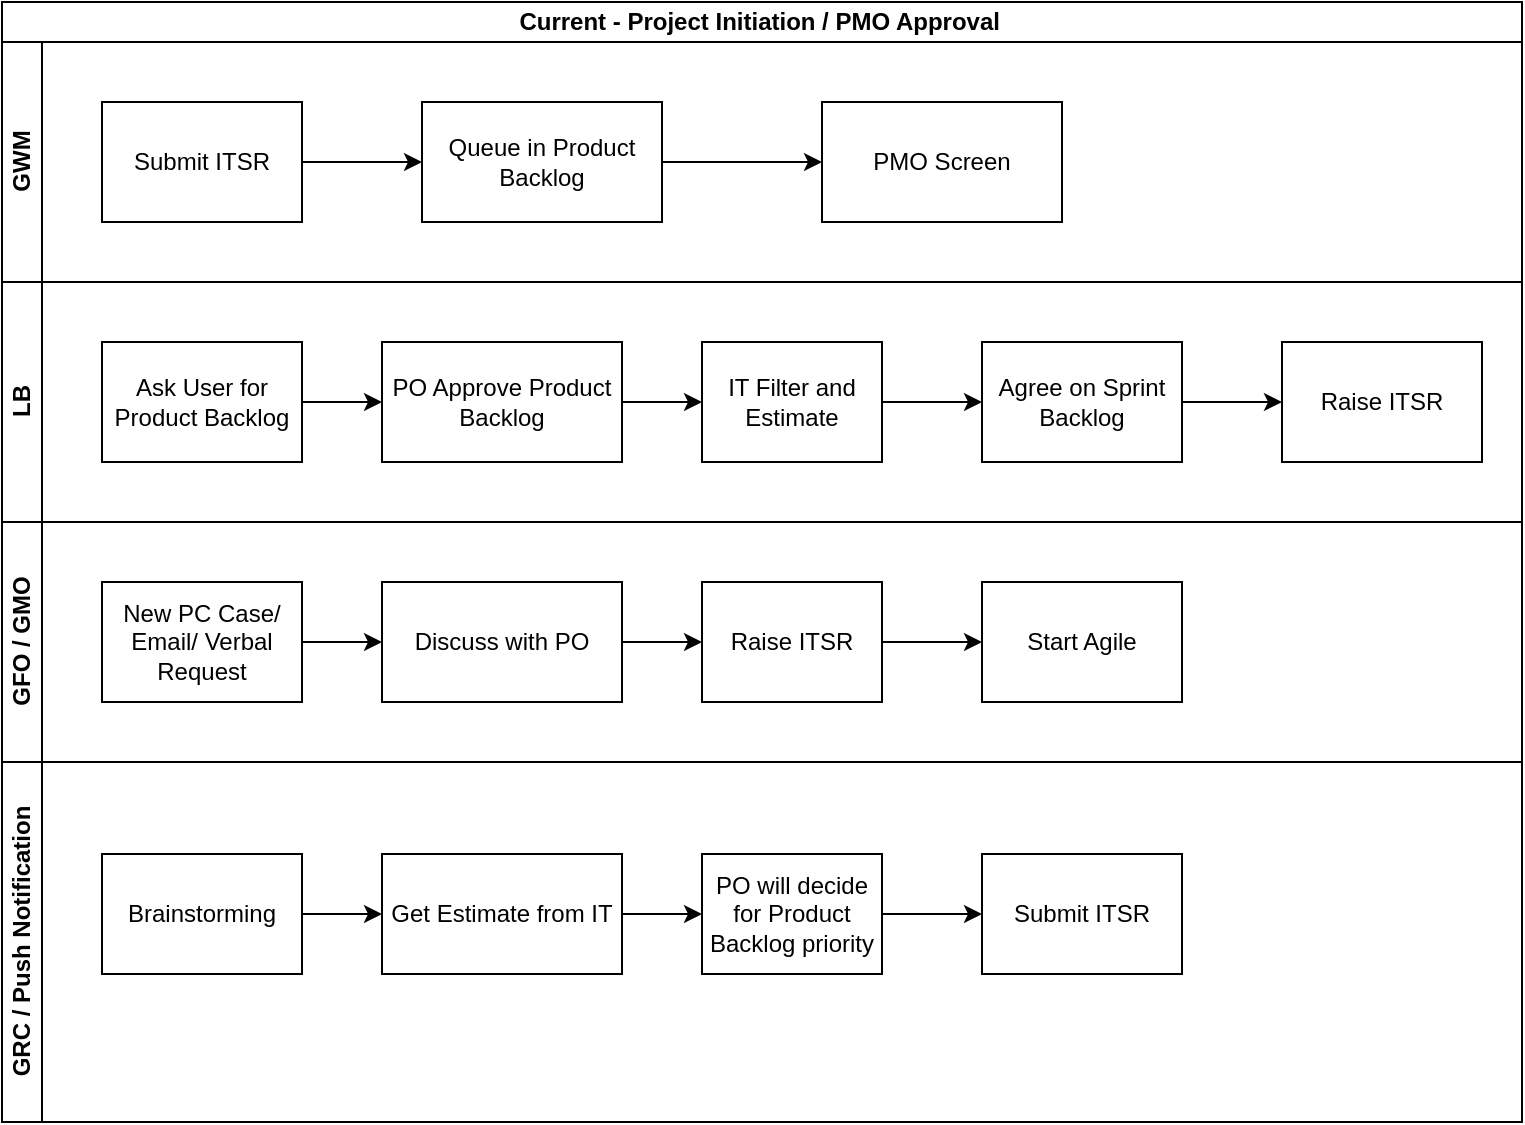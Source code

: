 <mxfile version="12.3.3" type="github" pages="1">
  <diagram id="tEUZ7eTgIlQmSOjJ-7Xw" name="Page-1">
    <mxGraphModel dx="1026" dy="492" grid="1" gridSize="10" guides="1" tooltips="1" connect="1" arrows="1" fold="1" page="1" pageScale="1" pageWidth="827" pageHeight="1169" math="0" shadow="0">
      <root>
        <mxCell id="0"/>
        <mxCell id="1" parent="0"/>
        <mxCell id="F_5JLeAmHHanwswDPZu3-1" value="Current - Project Initiation / PMO Approval&amp;nbsp;" style="swimlane;html=1;childLayout=stackLayout;resizeParent=1;resizeParentMax=0;horizontal=1;startSize=20;horizontalStack=0;" vertex="1" parent="1">
          <mxGeometry x="30" y="100" width="760" height="560" as="geometry"/>
        </mxCell>
        <mxCell id="F_5JLeAmHHanwswDPZu3-2" value="GWM" style="swimlane;html=1;startSize=20;horizontal=0;" vertex="1" parent="F_5JLeAmHHanwswDPZu3-1">
          <mxGeometry y="20" width="760" height="120" as="geometry"/>
        </mxCell>
        <mxCell id="F_5JLeAmHHanwswDPZu3-8" value="" style="edgeStyle=orthogonalEdgeStyle;rounded=0;orthogonalLoop=1;jettySize=auto;html=1;" edge="1" parent="F_5JLeAmHHanwswDPZu3-2" source="F_5JLeAmHHanwswDPZu3-6" target="F_5JLeAmHHanwswDPZu3-7">
          <mxGeometry relative="1" as="geometry"/>
        </mxCell>
        <mxCell id="F_5JLeAmHHanwswDPZu3-6" value="Submit ITSR" style="rounded=0;whiteSpace=wrap;html=1;" vertex="1" parent="F_5JLeAmHHanwswDPZu3-2">
          <mxGeometry x="50" y="30" width="100" height="60" as="geometry"/>
        </mxCell>
        <mxCell id="F_5JLeAmHHanwswDPZu3-11" value="" style="edgeStyle=orthogonalEdgeStyle;rounded=0;orthogonalLoop=1;jettySize=auto;html=1;" edge="1" parent="F_5JLeAmHHanwswDPZu3-2" source="F_5JLeAmHHanwswDPZu3-7" target="F_5JLeAmHHanwswDPZu3-10">
          <mxGeometry relative="1" as="geometry"/>
        </mxCell>
        <mxCell id="F_5JLeAmHHanwswDPZu3-7" value="Queue in Product Backlog" style="rounded=0;whiteSpace=wrap;html=1;" vertex="1" parent="F_5JLeAmHHanwswDPZu3-2">
          <mxGeometry x="210" y="30" width="120" height="60" as="geometry"/>
        </mxCell>
        <mxCell id="F_5JLeAmHHanwswDPZu3-10" value="PMO Screen" style="rounded=0;whiteSpace=wrap;html=1;" vertex="1" parent="F_5JLeAmHHanwswDPZu3-2">
          <mxGeometry x="410" y="30" width="120" height="60" as="geometry"/>
        </mxCell>
        <mxCell id="F_5JLeAmHHanwswDPZu3-3" value="LB" style="swimlane;html=1;startSize=20;horizontal=0;" vertex="1" parent="F_5JLeAmHHanwswDPZu3-1">
          <mxGeometry y="140" width="760" height="120" as="geometry"/>
        </mxCell>
        <mxCell id="F_5JLeAmHHanwswDPZu3-15" value="" style="edgeStyle=orthogonalEdgeStyle;rounded=0;orthogonalLoop=1;jettySize=auto;html=1;" edge="1" parent="F_5JLeAmHHanwswDPZu3-3" source="F_5JLeAmHHanwswDPZu3-12" target="F_5JLeAmHHanwswDPZu3-13">
          <mxGeometry relative="1" as="geometry"/>
        </mxCell>
        <mxCell id="F_5JLeAmHHanwswDPZu3-12" value="Ask User for Product Backlog" style="rounded=0;whiteSpace=wrap;html=1;" vertex="1" parent="F_5JLeAmHHanwswDPZu3-3">
          <mxGeometry x="50" y="30" width="100" height="60" as="geometry"/>
        </mxCell>
        <mxCell id="F_5JLeAmHHanwswDPZu3-16" value="" style="edgeStyle=orthogonalEdgeStyle;rounded=0;orthogonalLoop=1;jettySize=auto;html=1;" edge="1" parent="F_5JLeAmHHanwswDPZu3-3" source="F_5JLeAmHHanwswDPZu3-13" target="F_5JLeAmHHanwswDPZu3-14">
          <mxGeometry relative="1" as="geometry"/>
        </mxCell>
        <mxCell id="F_5JLeAmHHanwswDPZu3-13" value="PO Approve Product Backlog" style="rounded=0;whiteSpace=wrap;html=1;" vertex="1" parent="F_5JLeAmHHanwswDPZu3-3">
          <mxGeometry x="190" y="30" width="120" height="60" as="geometry"/>
        </mxCell>
        <mxCell id="F_5JLeAmHHanwswDPZu3-18" value="" style="edgeStyle=orthogonalEdgeStyle;rounded=0;orthogonalLoop=1;jettySize=auto;html=1;" edge="1" parent="F_5JLeAmHHanwswDPZu3-3" source="F_5JLeAmHHanwswDPZu3-14" target="F_5JLeAmHHanwswDPZu3-17">
          <mxGeometry relative="1" as="geometry"/>
        </mxCell>
        <mxCell id="F_5JLeAmHHanwswDPZu3-14" value="IT Filter and Estimate" style="rounded=0;whiteSpace=wrap;html=1;" vertex="1" parent="F_5JLeAmHHanwswDPZu3-3">
          <mxGeometry x="350" y="30" width="90" height="60" as="geometry"/>
        </mxCell>
        <mxCell id="F_5JLeAmHHanwswDPZu3-20" value="" style="edgeStyle=orthogonalEdgeStyle;rounded=0;orthogonalLoop=1;jettySize=auto;html=1;" edge="1" parent="F_5JLeAmHHanwswDPZu3-3" source="F_5JLeAmHHanwswDPZu3-17" target="F_5JLeAmHHanwswDPZu3-19">
          <mxGeometry relative="1" as="geometry"/>
        </mxCell>
        <mxCell id="F_5JLeAmHHanwswDPZu3-17" value="Agree on Sprint Backlog" style="rounded=0;whiteSpace=wrap;html=1;" vertex="1" parent="F_5JLeAmHHanwswDPZu3-3">
          <mxGeometry x="490" y="30" width="100" height="60" as="geometry"/>
        </mxCell>
        <mxCell id="F_5JLeAmHHanwswDPZu3-19" value="Raise ITSR" style="rounded=0;whiteSpace=wrap;html=1;" vertex="1" parent="F_5JLeAmHHanwswDPZu3-3">
          <mxGeometry x="640" y="30" width="100" height="60" as="geometry"/>
        </mxCell>
        <mxCell id="F_5JLeAmHHanwswDPZu3-4" value="GFO / GMO" style="swimlane;html=1;startSize=20;horizontal=0;" vertex="1" parent="F_5JLeAmHHanwswDPZu3-1">
          <mxGeometry y="260" width="760" height="120" as="geometry"/>
        </mxCell>
        <mxCell id="F_5JLeAmHHanwswDPZu3-25" value="" style="edgeStyle=orthogonalEdgeStyle;rounded=0;orthogonalLoop=1;jettySize=auto;html=1;" edge="1" parent="F_5JLeAmHHanwswDPZu3-4" source="F_5JLeAmHHanwswDPZu3-21" target="F_5JLeAmHHanwswDPZu3-22">
          <mxGeometry relative="1" as="geometry"/>
        </mxCell>
        <mxCell id="F_5JLeAmHHanwswDPZu3-21" value="New PC Case/ Email/ Verbal Request" style="rounded=0;whiteSpace=wrap;html=1;" vertex="1" parent="F_5JLeAmHHanwswDPZu3-4">
          <mxGeometry x="50" y="30" width="100" height="60" as="geometry"/>
        </mxCell>
        <mxCell id="F_5JLeAmHHanwswDPZu3-26" value="" style="edgeStyle=orthogonalEdgeStyle;rounded=0;orthogonalLoop=1;jettySize=auto;html=1;" edge="1" parent="F_5JLeAmHHanwswDPZu3-4" source="F_5JLeAmHHanwswDPZu3-22" target="F_5JLeAmHHanwswDPZu3-23">
          <mxGeometry relative="1" as="geometry"/>
        </mxCell>
        <mxCell id="F_5JLeAmHHanwswDPZu3-22" value="Discuss with PO" style="rounded=0;whiteSpace=wrap;html=1;" vertex="1" parent="F_5JLeAmHHanwswDPZu3-4">
          <mxGeometry x="190" y="30" width="120" height="60" as="geometry"/>
        </mxCell>
        <mxCell id="F_5JLeAmHHanwswDPZu3-27" value="" style="edgeStyle=orthogonalEdgeStyle;rounded=0;orthogonalLoop=1;jettySize=auto;html=1;" edge="1" parent="F_5JLeAmHHanwswDPZu3-4" source="F_5JLeAmHHanwswDPZu3-23" target="F_5JLeAmHHanwswDPZu3-24">
          <mxGeometry relative="1" as="geometry"/>
        </mxCell>
        <mxCell id="F_5JLeAmHHanwswDPZu3-23" value="Raise ITSR" style="rounded=0;whiteSpace=wrap;html=1;" vertex="1" parent="F_5JLeAmHHanwswDPZu3-4">
          <mxGeometry x="350" y="30" width="90" height="60" as="geometry"/>
        </mxCell>
        <mxCell id="F_5JLeAmHHanwswDPZu3-24" value="Start Agile" style="rounded=0;whiteSpace=wrap;html=1;" vertex="1" parent="F_5JLeAmHHanwswDPZu3-4">
          <mxGeometry x="490" y="30" width="100" height="60" as="geometry"/>
        </mxCell>
        <mxCell id="F_5JLeAmHHanwswDPZu3-9" value="GRC / Push Notification" style="swimlane;html=1;startSize=20;horizontal=0;" vertex="1" parent="F_5JLeAmHHanwswDPZu3-1">
          <mxGeometry y="380" width="760" height="180" as="geometry"/>
        </mxCell>
        <mxCell id="F_5JLeAmHHanwswDPZu3-32" value="" style="edgeStyle=orthogonalEdgeStyle;rounded=0;orthogonalLoop=1;jettySize=auto;html=1;" edge="1" parent="F_5JLeAmHHanwswDPZu3-9" source="F_5JLeAmHHanwswDPZu3-28" target="F_5JLeAmHHanwswDPZu3-29">
          <mxGeometry relative="1" as="geometry"/>
        </mxCell>
        <mxCell id="F_5JLeAmHHanwswDPZu3-28" value="Brainstorming" style="rounded=0;whiteSpace=wrap;html=1;" vertex="1" parent="F_5JLeAmHHanwswDPZu3-9">
          <mxGeometry x="50" y="46" width="100" height="60" as="geometry"/>
        </mxCell>
        <mxCell id="F_5JLeAmHHanwswDPZu3-33" value="" style="edgeStyle=orthogonalEdgeStyle;rounded=0;orthogonalLoop=1;jettySize=auto;html=1;" edge="1" parent="F_5JLeAmHHanwswDPZu3-9" source="F_5JLeAmHHanwswDPZu3-29" target="F_5JLeAmHHanwswDPZu3-30">
          <mxGeometry relative="1" as="geometry"/>
        </mxCell>
        <mxCell id="F_5JLeAmHHanwswDPZu3-29" value="Get Estimate from IT" style="rounded=0;whiteSpace=wrap;html=1;" vertex="1" parent="F_5JLeAmHHanwswDPZu3-9">
          <mxGeometry x="190" y="46" width="120" height="60" as="geometry"/>
        </mxCell>
        <mxCell id="F_5JLeAmHHanwswDPZu3-34" value="" style="edgeStyle=orthogonalEdgeStyle;rounded=0;orthogonalLoop=1;jettySize=auto;html=1;" edge="1" parent="F_5JLeAmHHanwswDPZu3-9" source="F_5JLeAmHHanwswDPZu3-30" target="F_5JLeAmHHanwswDPZu3-31">
          <mxGeometry relative="1" as="geometry"/>
        </mxCell>
        <mxCell id="F_5JLeAmHHanwswDPZu3-30" value="PO will decide for Product Backlog priority" style="rounded=0;whiteSpace=wrap;html=1;" vertex="1" parent="F_5JLeAmHHanwswDPZu3-9">
          <mxGeometry x="350" y="46" width="90" height="60" as="geometry"/>
        </mxCell>
        <mxCell id="F_5JLeAmHHanwswDPZu3-31" value="Submit ITSR" style="rounded=0;whiteSpace=wrap;html=1;" vertex="1" parent="F_5JLeAmHHanwswDPZu3-9">
          <mxGeometry x="490" y="46" width="100" height="60" as="geometry"/>
        </mxCell>
      </root>
    </mxGraphModel>
  </diagram>
</mxfile>
